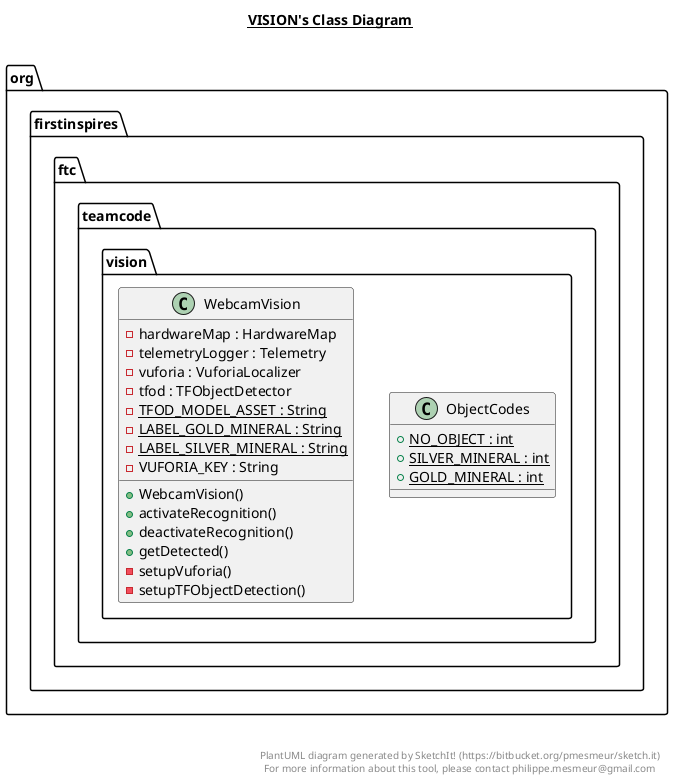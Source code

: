 @startuml

title __VISION's Class Diagram__\n

  package org.firstinspires.ftc.teamcode {
    package org.firstinspires.ftc.teamcode.vision {
      class ObjectCodes {
          {static} + NO_OBJECT : int
          {static} + SILVER_MINERAL : int
          {static} + GOLD_MINERAL : int
      }
    }
  }
  

  package org.firstinspires.ftc.teamcode {
    package org.firstinspires.ftc.teamcode.vision {
      class WebcamVision {
          - hardwareMap : HardwareMap
          - telemetryLogger : Telemetry
          - vuforia : VuforiaLocalizer
          - tfod : TFObjectDetector
          {static} - TFOD_MODEL_ASSET : String
          {static} - LABEL_GOLD_MINERAL : String
          {static} - LABEL_SILVER_MINERAL : String
          - VUFORIA_KEY : String
          + WebcamVision()
          + activateRecognition()
          + deactivateRecognition()
          + getDetected()
          - setupVuforia()
          - setupTFObjectDetection()
      }
    }
  }
  



right footer


PlantUML diagram generated by SketchIt! (https://bitbucket.org/pmesmeur/sketch.it)
For more information about this tool, please contact philippe.mesmeur@gmail.com
endfooter

@enduml
